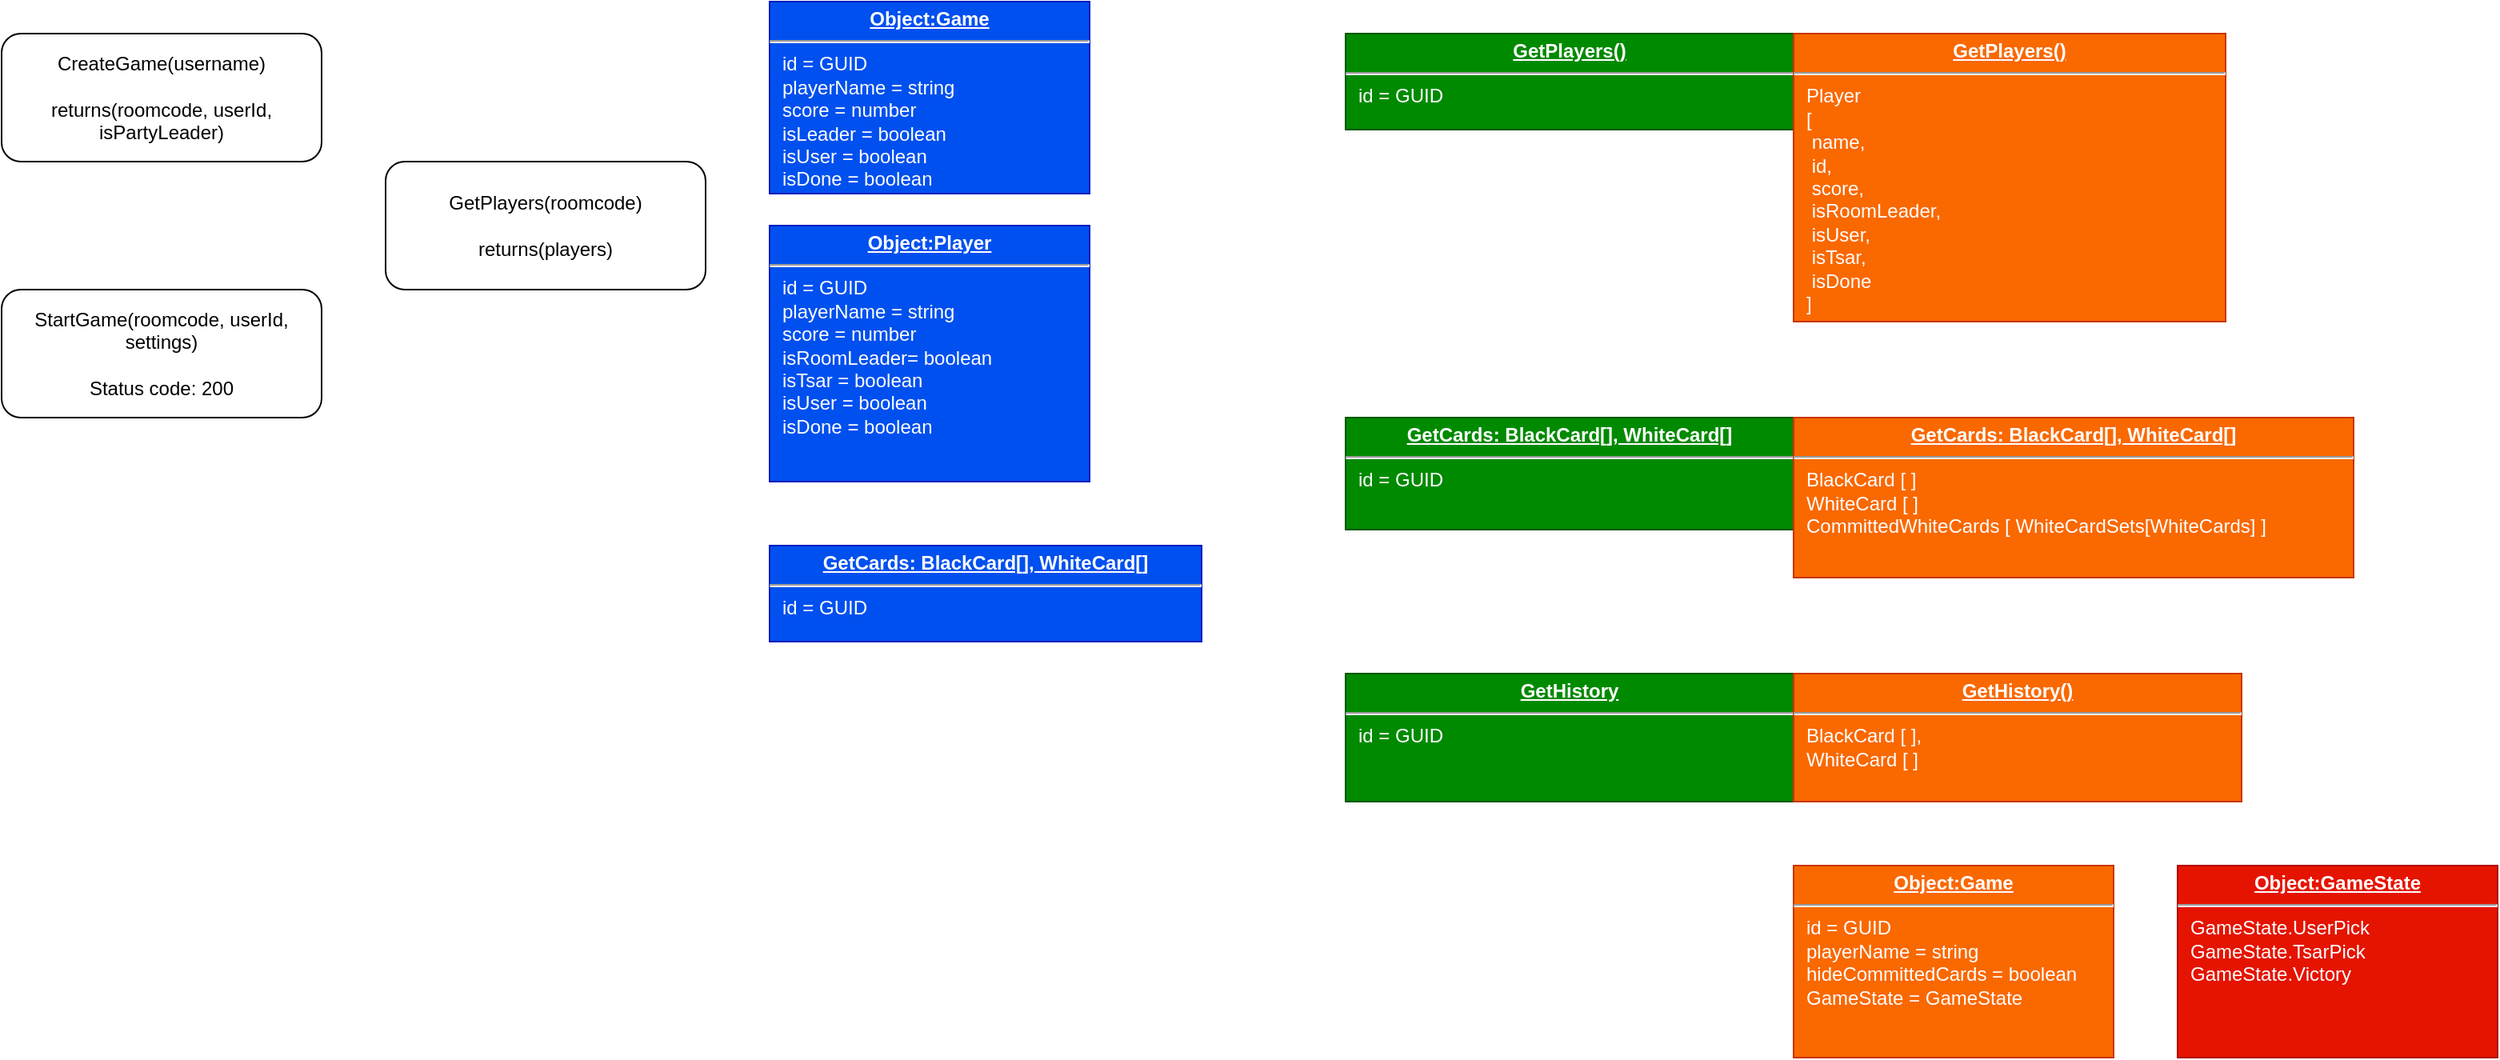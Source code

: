 <mxfile version="13.1.3">
    <diagram id="6hGFLwfOUW9BJ-s0fimq" name="Page-1">
        <mxGraphModel dx="2644" dy="1152" grid="1" gridSize="10" guides="1" tooltips="1" connect="1" arrows="1" fold="1" page="1" pageScale="1" pageWidth="827" pageHeight="1169" math="0" shadow="0">
            <root>
                <mxCell id="0"/>
                <mxCell id="1" parent="0"/>
                <mxCell id="2" value="CreateGame(username)&lt;br&gt;&lt;br&gt;returns(roomcode, userId, isPartyLeader)" style="rounded=1;whiteSpace=wrap;html=1;" parent="1" vertex="1">
                    <mxGeometry x="40" y="40" width="200" height="80" as="geometry"/>
                </mxCell>
                <mxCell id="4" value="GetPlayers(roomcode)&lt;br&gt;&lt;br&gt;returns(players)" style="rounded=1;whiteSpace=wrap;html=1;" parent="1" vertex="1">
                    <mxGeometry x="280" y="120" width="200" height="80" as="geometry"/>
                </mxCell>
                <mxCell id="5" value="StartGame(roomcode, userId, settings)&lt;br&gt;&lt;br&gt;Status code: 200" style="rounded=1;whiteSpace=wrap;html=1;" parent="1" vertex="1">
                    <mxGeometry x="40" y="200" width="200" height="80" as="geometry"/>
                </mxCell>
                <mxCell id="6" value="&lt;p style=&quot;margin: 0px ; margin-top: 4px ; text-align: center ; text-decoration: underline&quot;&gt;&lt;b&gt;Object:Player&lt;/b&gt;&lt;/p&gt;&lt;hr&gt;&lt;p style=&quot;margin: 0px ; margin-left: 8px&quot;&gt;id = GUID&lt;/p&gt;&lt;p style=&quot;margin: 0px ; margin-left: 8px&quot;&gt;playerName = string&lt;/p&gt;&lt;p style=&quot;margin: 0px ; margin-left: 8px&quot;&gt;score = number&lt;/p&gt;&lt;p style=&quot;margin: 0px ; margin-left: 8px&quot;&gt;isRoomLeader= boolean&lt;/p&gt;&lt;p style=&quot;margin: 0px ; margin-left: 8px&quot;&gt;isTsar = boolean&lt;/p&gt;&lt;p style=&quot;margin: 0px ; margin-left: 8px&quot;&gt;isUser = boolean&lt;/p&gt;&lt;p style=&quot;margin: 0px ; margin-left: 8px&quot;&gt;isDone = boolean&lt;/p&gt;" style="verticalAlign=top;align=left;overflow=fill;fontSize=12;fontFamily=Helvetica;html=1;fillColor=#0050ef;strokeColor=#001DBC;fontColor=#ffffff;" vertex="1" parent="1">
                    <mxGeometry x="520" y="160" width="200" height="160" as="geometry"/>
                </mxCell>
                <mxCell id="7" value="&lt;p style=&quot;margin: 0px ; margin-top: 4px ; text-align: center ; text-decoration: underline&quot;&gt;&lt;b&gt;GetHistory&lt;/b&gt;&lt;/p&gt;&lt;hr&gt;&lt;p style=&quot;margin: 0px ; margin-left: 8px&quot;&gt;id = GUID&lt;/p&gt;" style="verticalAlign=top;align=left;overflow=fill;fontSize=12;fontFamily=Helvetica;html=1;fillColor=#008a00;strokeColor=#005700;fontColor=#ffffff;" vertex="1" parent="1">
                    <mxGeometry x="880" y="440" width="280" height="80" as="geometry"/>
                </mxCell>
                <mxCell id="8" value="&lt;p style=&quot;margin: 0px ; margin-top: 4px ; text-align: center ; text-decoration: underline&quot;&gt;&lt;b&gt;Object:Game&lt;/b&gt;&lt;/p&gt;&lt;hr&gt;&lt;p style=&quot;margin: 0px ; margin-left: 8px&quot;&gt;id = GUID&lt;/p&gt;&lt;p style=&quot;margin: 0px ; margin-left: 8px&quot;&gt;playerName = string&lt;/p&gt;&lt;p style=&quot;margin: 0px ; margin-left: 8px&quot;&gt;score = number&lt;/p&gt;&lt;p style=&quot;margin: 0px ; margin-left: 8px&quot;&gt;isLeader = boolean&lt;/p&gt;&lt;p style=&quot;margin: 0px ; margin-left: 8px&quot;&gt;isUser = boolean&lt;/p&gt;&lt;p style=&quot;margin: 0px ; margin-left: 8px&quot;&gt;isDone = boolean&lt;/p&gt;&lt;p style=&quot;margin: 0px ; margin-left: 8px&quot;&gt;&lt;br&gt;&lt;/p&gt;" style="verticalAlign=top;align=left;overflow=fill;fontSize=12;fontFamily=Helvetica;html=1;fillColor=#0050ef;strokeColor=#001DBC;fontColor=#ffffff;" vertex="1" parent="1">
                    <mxGeometry x="520" y="20" width="200" height="120" as="geometry"/>
                </mxCell>
                <mxCell id="9" value="&lt;p style=&quot;margin: 0px ; margin-top: 4px ; text-align: center ; text-decoration: underline&quot;&gt;&lt;b&gt;GetCards: BlackCard[], WhiteCard[]&lt;/b&gt;&lt;/p&gt;&lt;hr&gt;&lt;p style=&quot;margin: 0px ; margin-left: 8px&quot;&gt;id = GUID&lt;/p&gt;&lt;p style=&quot;margin: 0px ; margin-left: 8px&quot;&gt;&lt;br&gt;&lt;/p&gt;" style="verticalAlign=top;align=left;overflow=fill;fontSize=12;fontFamily=Helvetica;html=1;fillColor=#0050ef;strokeColor=#001DBC;fontColor=#ffffff;" vertex="1" parent="1">
                    <mxGeometry x="520" y="360" width="270" height="60" as="geometry"/>
                </mxCell>
                <mxCell id="11" value="&lt;p style=&quot;margin: 0px ; margin-top: 4px ; text-align: center ; text-decoration: underline&quot;&gt;&lt;b&gt;GetCards: BlackCard[], WhiteCard[]&lt;/b&gt;&lt;/p&gt;&lt;hr&gt;&lt;p style=&quot;margin: 0px ; margin-left: 8px&quot;&gt;id = GUID&lt;/p&gt;" style="verticalAlign=top;align=left;overflow=fill;fontSize=12;fontFamily=Helvetica;html=1;fillColor=#008a00;strokeColor=#005700;fontColor=#ffffff;" vertex="1" parent="1">
                    <mxGeometry x="880" y="280" width="280" height="70" as="geometry"/>
                </mxCell>
                <mxCell id="14" value="&lt;p style=&quot;margin: 0px ; margin-top: 4px ; text-align: center ; text-decoration: underline&quot;&gt;&lt;b&gt;GetPlayers()&lt;/b&gt;&lt;/p&gt;&lt;hr&gt;&lt;p style=&quot;margin: 0px ; margin-left: 8px&quot;&gt;id = GUID&lt;/p&gt;&lt;p style=&quot;margin: 0px ; margin-left: 8px&quot;&gt;&lt;br&gt;&lt;/p&gt;" style="verticalAlign=top;align=left;overflow=fill;fontSize=12;fontFamily=Helvetica;html=1;fillColor=#008a00;strokeColor=#005700;fontColor=#ffffff;" vertex="1" parent="1">
                    <mxGeometry x="880" y="40" width="280" height="60" as="geometry"/>
                </mxCell>
                <mxCell id="15" value="&lt;p style=&quot;margin: 0px ; margin-top: 4px ; text-align: center ; text-decoration: underline&quot;&gt;&lt;b&gt;GetPlayers()&lt;/b&gt;&lt;/p&gt;&lt;hr&gt;&lt;p style=&quot;margin: 0px ; margin-left: 8px&quot;&gt;Player&amp;nbsp;&lt;/p&gt;&lt;p style=&quot;margin: 0px ; margin-left: 8px&quot;&gt;[&lt;/p&gt;&lt;p style=&quot;margin: 0px ; margin-left: 8px&quot;&gt;&amp;nbsp;name,&lt;/p&gt;&lt;p style=&quot;margin: 0px ; margin-left: 8px&quot;&gt;&amp;nbsp;id,&lt;/p&gt;&lt;p style=&quot;margin: 0px ; margin-left: 8px&quot;&gt;&amp;nbsp;score,&lt;/p&gt;&lt;p style=&quot;margin: 0px ; margin-left: 8px&quot;&gt;&amp;nbsp;isRoomLeader,&lt;/p&gt;&lt;p style=&quot;margin: 0px ; margin-left: 8px&quot;&gt;&amp;nbsp;isUser,&lt;/p&gt;&lt;p style=&quot;margin: 0px ; margin-left: 8px&quot;&gt;&amp;nbsp;isTsar,&lt;/p&gt;&lt;p style=&quot;margin: 0px ; margin-left: 8px&quot;&gt;&amp;nbsp;isDone&lt;/p&gt;&lt;p style=&quot;margin: 0px ; margin-left: 8px&quot;&gt;]&lt;/p&gt;&lt;p style=&quot;margin: 0px ; margin-left: 8px&quot;&gt;&lt;br&gt;&lt;/p&gt;" style="verticalAlign=top;align=left;overflow=fill;fontSize=12;fontFamily=Helvetica;html=1;fillColor=#fa6800;strokeColor=#C73500;fontColor=#ffffff;" vertex="1" parent="1">
                    <mxGeometry x="1160" y="40" width="270" height="180" as="geometry"/>
                </mxCell>
                <mxCell id="16" value="&lt;p style=&quot;margin: 0px ; margin-top: 4px ; text-align: center ; text-decoration: underline&quot;&gt;&lt;b&gt;GetCards: BlackCard[], WhiteCard[]&lt;/b&gt;&lt;/p&gt;&lt;hr&gt;&lt;p style=&quot;margin: 0px ; margin-left: 8px&quot;&gt;BlackCard [ ]&lt;/p&gt;&lt;p style=&quot;margin: 0px ; margin-left: 8px&quot;&gt;WhiteCard [ ]&lt;br&gt;CommittedWhiteCards [ WhiteCardSets[WhiteCards] ]&lt;/p&gt;" style="verticalAlign=top;align=left;overflow=fill;fontSize=12;fontFamily=Helvetica;html=1;fillColor=#fa6800;strokeColor=#C73500;fontColor=#ffffff;" vertex="1" parent="1">
                    <mxGeometry x="1160" y="280" width="350" height="100" as="geometry"/>
                </mxCell>
                <mxCell id="17" value="&lt;p style=&quot;margin: 0px ; margin-top: 4px ; text-align: center ; text-decoration: underline&quot;&gt;&lt;b&gt;GetHistory()&lt;/b&gt;&lt;/p&gt;&lt;hr&gt;&lt;p style=&quot;margin: 0px ; margin-left: 8px&quot;&gt;BlackCard [ ],&lt;/p&gt;&lt;p style=&quot;margin: 0px ; margin-left: 8px&quot;&gt;WhiteCard [ ]&lt;/p&gt;" style="verticalAlign=top;align=left;overflow=fill;fontSize=12;fontFamily=Helvetica;html=1;fillColor=#fa6800;strokeColor=#C73500;fontColor=#ffffff;" vertex="1" parent="1">
                    <mxGeometry x="1160" y="440" width="280" height="80" as="geometry"/>
                </mxCell>
                <mxCell id="19" value="&lt;p style=&quot;margin: 0px ; margin-top: 4px ; text-align: center ; text-decoration: underline&quot;&gt;&lt;b&gt;Object:Game&lt;/b&gt;&lt;/p&gt;&lt;hr&gt;&lt;p style=&quot;margin: 0px ; margin-left: 8px&quot;&gt;id = GUID&lt;/p&gt;&lt;p style=&quot;margin: 0px ; margin-left: 8px&quot;&gt;playerName = string&lt;/p&gt;&lt;p style=&quot;margin: 0px ; margin-left: 8px&quot;&gt;hideCommittedCards = boolean&lt;/p&gt;&lt;p style=&quot;margin: 0px ; margin-left: 8px&quot;&gt;GameState = GameState&lt;/p&gt;&lt;p style=&quot;margin: 0px ; margin-left: 8px&quot;&gt;&lt;br&gt;&lt;/p&gt;" style="verticalAlign=top;align=left;overflow=fill;fontSize=12;fontFamily=Helvetica;html=1;fillColor=#fa6800;strokeColor=#C73500;fontColor=#ffffff;" vertex="1" parent="1">
                    <mxGeometry x="1160" y="560" width="200" height="120" as="geometry"/>
                </mxCell>
                <mxCell id="20" value="&lt;p style=&quot;margin: 0px ; margin-top: 4px ; text-align: center ; text-decoration: underline&quot;&gt;&lt;b&gt;Object:GameState&lt;/b&gt;&lt;/p&gt;&lt;hr&gt;&lt;p style=&quot;margin: 0px ; margin-left: 8px&quot;&gt;GameState.UserPick&lt;/p&gt;&lt;p style=&quot;margin: 0px ; margin-left: 8px&quot;&gt;GameState.TsarPick&lt;/p&gt;&lt;p style=&quot;margin: 0px ; margin-left: 8px&quot;&gt;GameState.Victory&lt;/p&gt;" style="verticalAlign=top;align=left;overflow=fill;fontSize=12;fontFamily=Helvetica;html=1;fillColor=#e51400;strokeColor=#B20000;fontColor=#ffffff;" vertex="1" parent="1">
                    <mxGeometry x="1400" y="560" width="200" height="120" as="geometry"/>
                </mxCell>
            </root>
        </mxGraphModel>
    </diagram>
</mxfile>